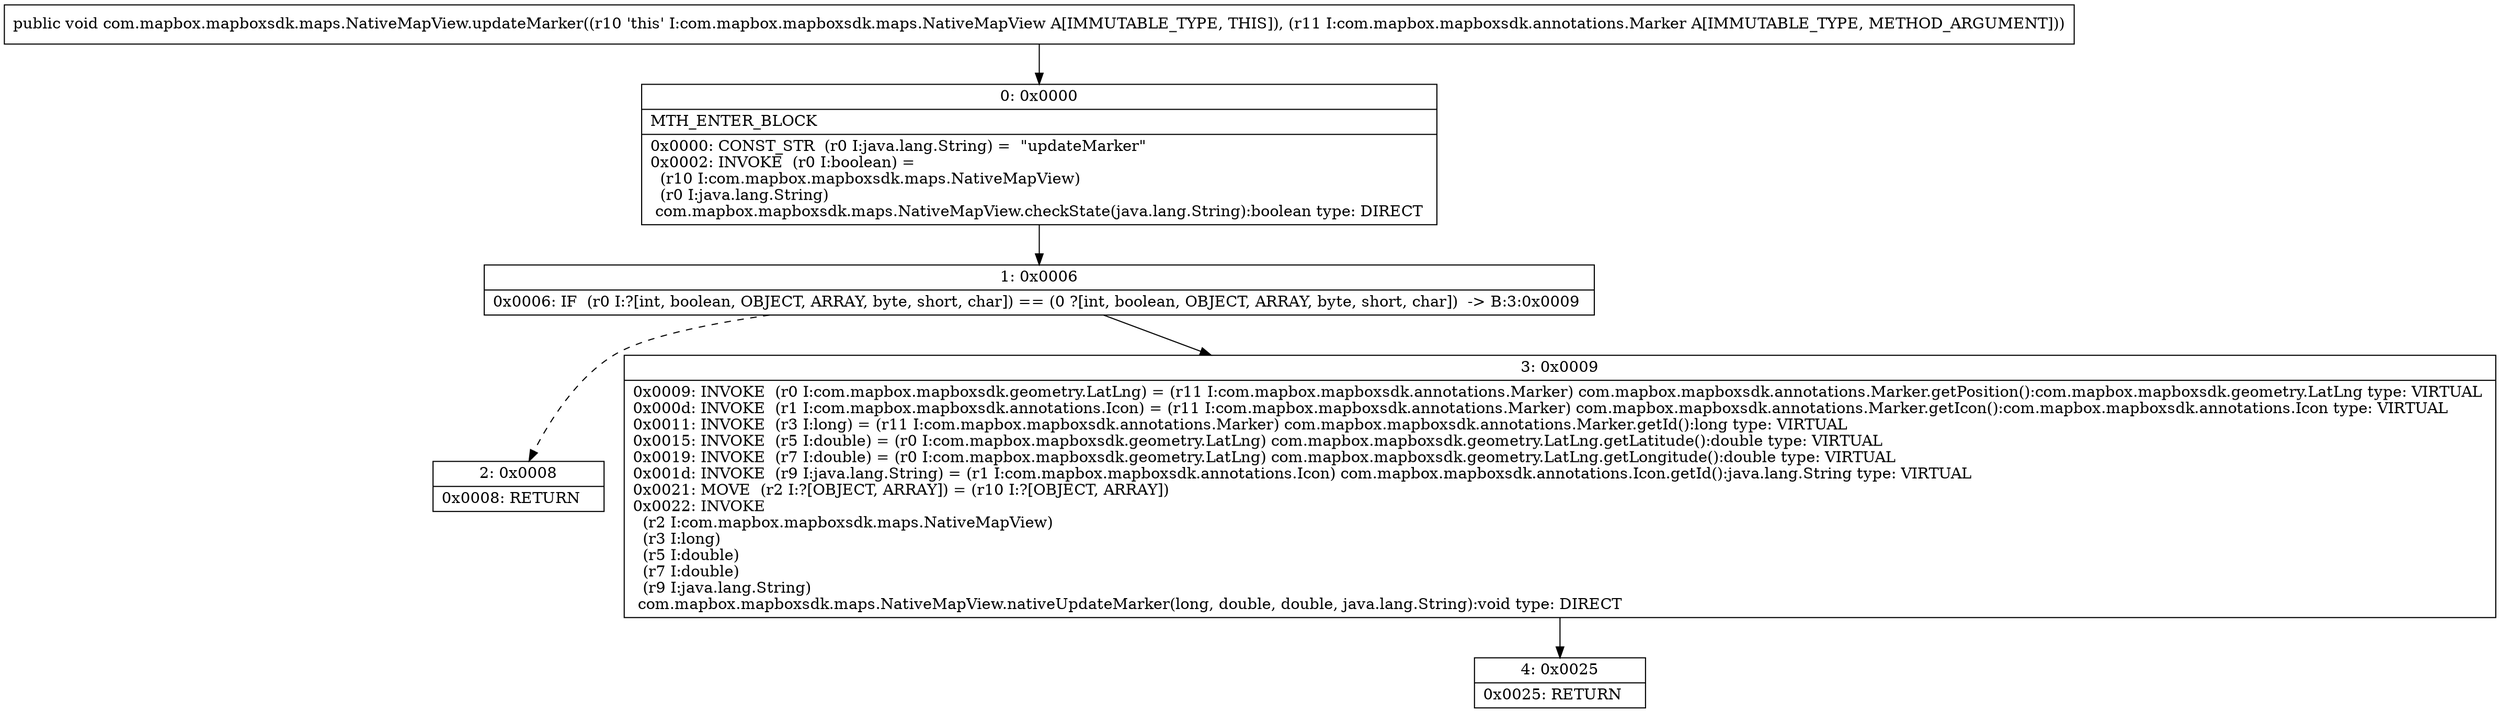 digraph "CFG forcom.mapbox.mapboxsdk.maps.NativeMapView.updateMarker(Lcom\/mapbox\/mapboxsdk\/annotations\/Marker;)V" {
Node_0 [shape=record,label="{0\:\ 0x0000|MTH_ENTER_BLOCK\l|0x0000: CONST_STR  (r0 I:java.lang.String) =  \"updateMarker\" \l0x0002: INVOKE  (r0 I:boolean) = \l  (r10 I:com.mapbox.mapboxsdk.maps.NativeMapView)\l  (r0 I:java.lang.String)\l com.mapbox.mapboxsdk.maps.NativeMapView.checkState(java.lang.String):boolean type: DIRECT \l}"];
Node_1 [shape=record,label="{1\:\ 0x0006|0x0006: IF  (r0 I:?[int, boolean, OBJECT, ARRAY, byte, short, char]) == (0 ?[int, boolean, OBJECT, ARRAY, byte, short, char])  \-\> B:3:0x0009 \l}"];
Node_2 [shape=record,label="{2\:\ 0x0008|0x0008: RETURN   \l}"];
Node_3 [shape=record,label="{3\:\ 0x0009|0x0009: INVOKE  (r0 I:com.mapbox.mapboxsdk.geometry.LatLng) = (r11 I:com.mapbox.mapboxsdk.annotations.Marker) com.mapbox.mapboxsdk.annotations.Marker.getPosition():com.mapbox.mapboxsdk.geometry.LatLng type: VIRTUAL \l0x000d: INVOKE  (r1 I:com.mapbox.mapboxsdk.annotations.Icon) = (r11 I:com.mapbox.mapboxsdk.annotations.Marker) com.mapbox.mapboxsdk.annotations.Marker.getIcon():com.mapbox.mapboxsdk.annotations.Icon type: VIRTUAL \l0x0011: INVOKE  (r3 I:long) = (r11 I:com.mapbox.mapboxsdk.annotations.Marker) com.mapbox.mapboxsdk.annotations.Marker.getId():long type: VIRTUAL \l0x0015: INVOKE  (r5 I:double) = (r0 I:com.mapbox.mapboxsdk.geometry.LatLng) com.mapbox.mapboxsdk.geometry.LatLng.getLatitude():double type: VIRTUAL \l0x0019: INVOKE  (r7 I:double) = (r0 I:com.mapbox.mapboxsdk.geometry.LatLng) com.mapbox.mapboxsdk.geometry.LatLng.getLongitude():double type: VIRTUAL \l0x001d: INVOKE  (r9 I:java.lang.String) = (r1 I:com.mapbox.mapboxsdk.annotations.Icon) com.mapbox.mapboxsdk.annotations.Icon.getId():java.lang.String type: VIRTUAL \l0x0021: MOVE  (r2 I:?[OBJECT, ARRAY]) = (r10 I:?[OBJECT, ARRAY]) \l0x0022: INVOKE  \l  (r2 I:com.mapbox.mapboxsdk.maps.NativeMapView)\l  (r3 I:long)\l  (r5 I:double)\l  (r7 I:double)\l  (r9 I:java.lang.String)\l com.mapbox.mapboxsdk.maps.NativeMapView.nativeUpdateMarker(long, double, double, java.lang.String):void type: DIRECT \l}"];
Node_4 [shape=record,label="{4\:\ 0x0025|0x0025: RETURN   \l}"];
MethodNode[shape=record,label="{public void com.mapbox.mapboxsdk.maps.NativeMapView.updateMarker((r10 'this' I:com.mapbox.mapboxsdk.maps.NativeMapView A[IMMUTABLE_TYPE, THIS]), (r11 I:com.mapbox.mapboxsdk.annotations.Marker A[IMMUTABLE_TYPE, METHOD_ARGUMENT])) }"];
MethodNode -> Node_0;
Node_0 -> Node_1;
Node_1 -> Node_2[style=dashed];
Node_1 -> Node_3;
Node_3 -> Node_4;
}

